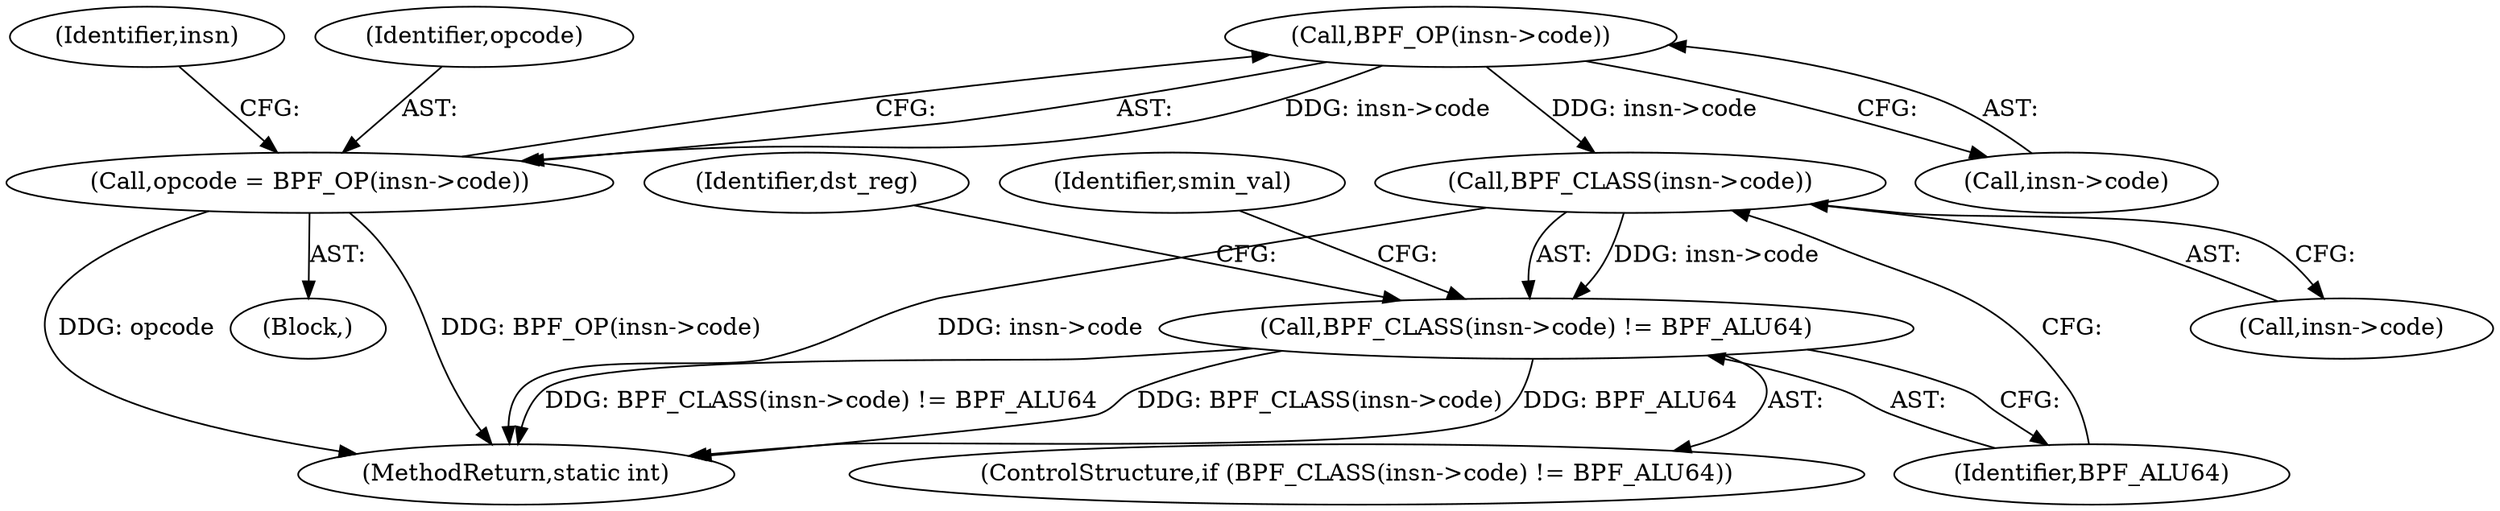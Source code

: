 digraph "0_linux_4374f256ce8182019353c0c639bb8d0695b4c941@pointer" {
"1000140" [label="(Call,BPF_OP(insn->code))"];
"1000138" [label="(Call,opcode = BPF_OP(insn->code))"];
"1000152" [label="(Call,BPF_CLASS(insn->code))"];
"1000151" [label="(Call,BPF_CLASS(insn->code) != BPF_ALU64)"];
"1000153" [label="(Call,insn->code)"];
"1000159" [label="(Identifier,dst_reg)"];
"1000150" [label="(ControlStructure,if (BPF_CLASS(insn->code) != BPF_ALU64))"];
"1000131" [label="(Block,)"];
"1000138" [label="(Call,opcode = BPF_OP(insn->code))"];
"1000156" [label="(Identifier,BPF_ALU64)"];
"1000164" [label="(Identifier,smin_val)"];
"1000151" [label="(Call,BPF_CLASS(insn->code) != BPF_ALU64)"];
"1000140" [label="(Call,BPF_OP(insn->code))"];
"1000141" [label="(Call,insn->code)"];
"1000154" [label="(Identifier,insn)"];
"1000139" [label="(Identifier,opcode)"];
"1000152" [label="(Call,BPF_CLASS(insn->code))"];
"1000801" [label="(MethodReturn,static int)"];
"1000140" -> "1000138"  [label="AST: "];
"1000140" -> "1000141"  [label="CFG: "];
"1000141" -> "1000140"  [label="AST: "];
"1000138" -> "1000140"  [label="CFG: "];
"1000140" -> "1000138"  [label="DDG: insn->code"];
"1000140" -> "1000152"  [label="DDG: insn->code"];
"1000138" -> "1000131"  [label="AST: "];
"1000139" -> "1000138"  [label="AST: "];
"1000154" -> "1000138"  [label="CFG: "];
"1000138" -> "1000801"  [label="DDG: opcode"];
"1000138" -> "1000801"  [label="DDG: BPF_OP(insn->code)"];
"1000152" -> "1000151"  [label="AST: "];
"1000152" -> "1000153"  [label="CFG: "];
"1000153" -> "1000152"  [label="AST: "];
"1000156" -> "1000152"  [label="CFG: "];
"1000152" -> "1000801"  [label="DDG: insn->code"];
"1000152" -> "1000151"  [label="DDG: insn->code"];
"1000151" -> "1000150"  [label="AST: "];
"1000151" -> "1000156"  [label="CFG: "];
"1000156" -> "1000151"  [label="AST: "];
"1000159" -> "1000151"  [label="CFG: "];
"1000164" -> "1000151"  [label="CFG: "];
"1000151" -> "1000801"  [label="DDG: BPF_CLASS(insn->code) != BPF_ALU64"];
"1000151" -> "1000801"  [label="DDG: BPF_CLASS(insn->code)"];
"1000151" -> "1000801"  [label="DDG: BPF_ALU64"];
}
